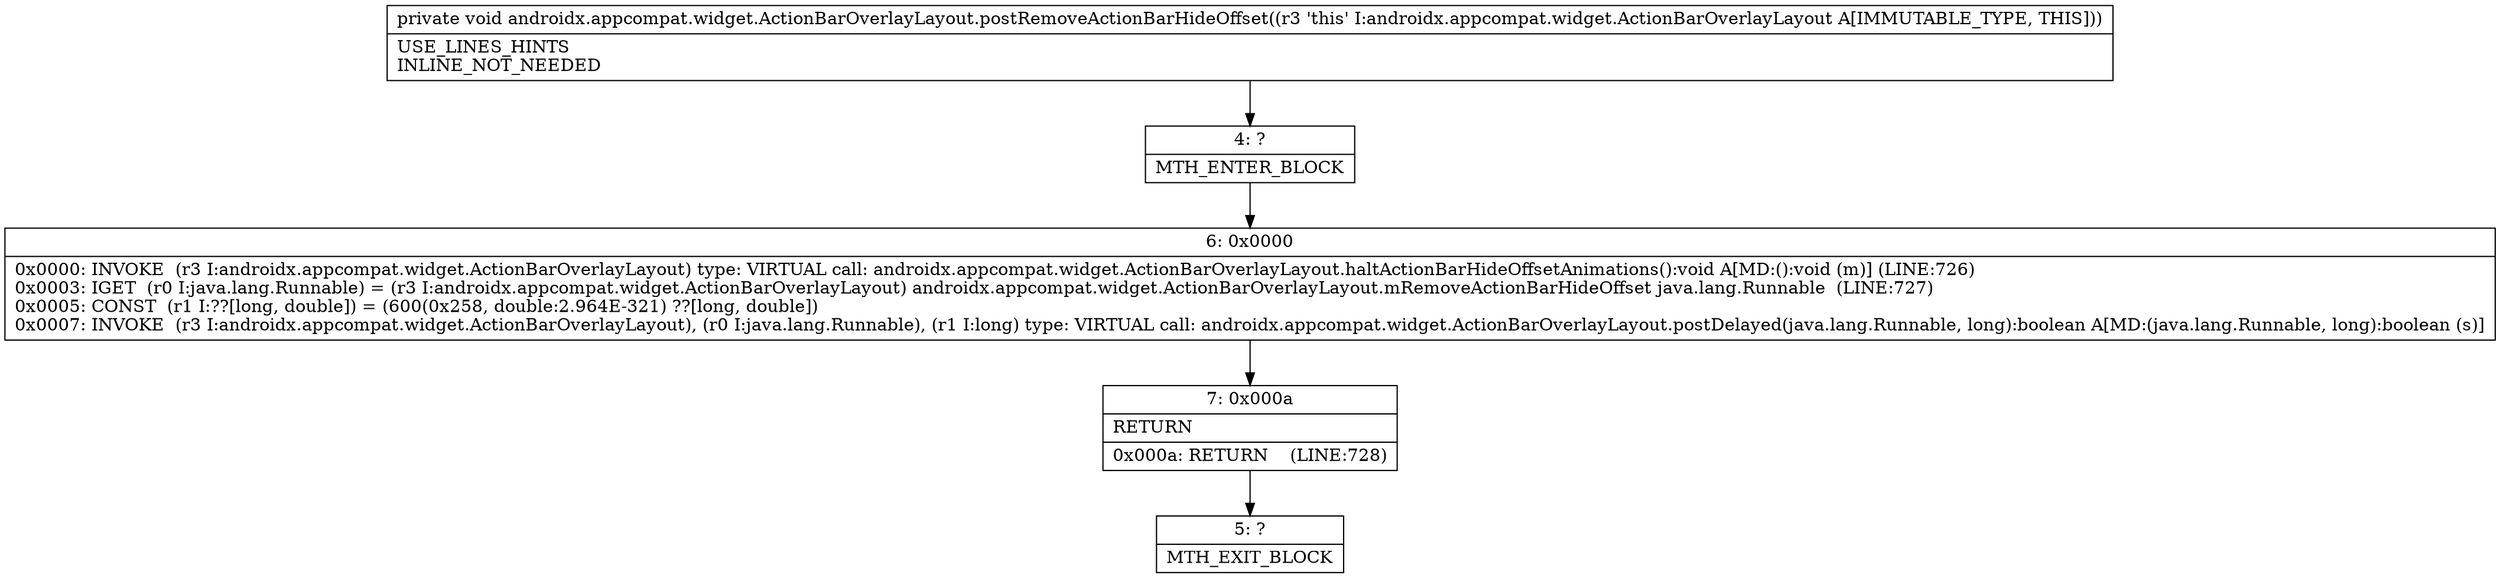 digraph "CFG forandroidx.appcompat.widget.ActionBarOverlayLayout.postRemoveActionBarHideOffset()V" {
Node_4 [shape=record,label="{4\:\ ?|MTH_ENTER_BLOCK\l}"];
Node_6 [shape=record,label="{6\:\ 0x0000|0x0000: INVOKE  (r3 I:androidx.appcompat.widget.ActionBarOverlayLayout) type: VIRTUAL call: androidx.appcompat.widget.ActionBarOverlayLayout.haltActionBarHideOffsetAnimations():void A[MD:():void (m)] (LINE:726)\l0x0003: IGET  (r0 I:java.lang.Runnable) = (r3 I:androidx.appcompat.widget.ActionBarOverlayLayout) androidx.appcompat.widget.ActionBarOverlayLayout.mRemoveActionBarHideOffset java.lang.Runnable  (LINE:727)\l0x0005: CONST  (r1 I:??[long, double]) = (600(0x258, double:2.964E\-321) ??[long, double]) \l0x0007: INVOKE  (r3 I:androidx.appcompat.widget.ActionBarOverlayLayout), (r0 I:java.lang.Runnable), (r1 I:long) type: VIRTUAL call: androidx.appcompat.widget.ActionBarOverlayLayout.postDelayed(java.lang.Runnable, long):boolean A[MD:(java.lang.Runnable, long):boolean (s)]\l}"];
Node_7 [shape=record,label="{7\:\ 0x000a|RETURN\l|0x000a: RETURN    (LINE:728)\l}"];
Node_5 [shape=record,label="{5\:\ ?|MTH_EXIT_BLOCK\l}"];
MethodNode[shape=record,label="{private void androidx.appcompat.widget.ActionBarOverlayLayout.postRemoveActionBarHideOffset((r3 'this' I:androidx.appcompat.widget.ActionBarOverlayLayout A[IMMUTABLE_TYPE, THIS]))  | USE_LINES_HINTS\lINLINE_NOT_NEEDED\l}"];
MethodNode -> Node_4;Node_4 -> Node_6;
Node_6 -> Node_7;
Node_7 -> Node_5;
}

